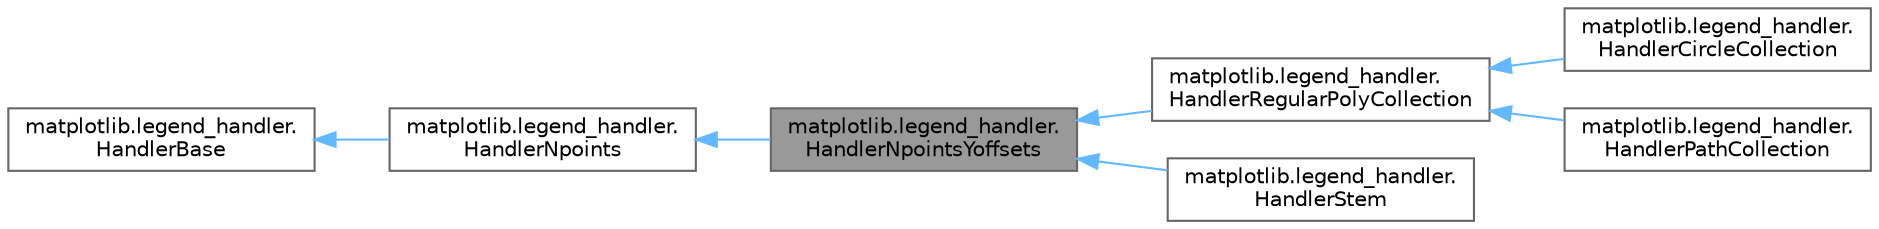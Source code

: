 digraph "matplotlib.legend_handler.HandlerNpointsYoffsets"
{
 // LATEX_PDF_SIZE
  bgcolor="transparent";
  edge [fontname=Helvetica,fontsize=10,labelfontname=Helvetica,labelfontsize=10];
  node [fontname=Helvetica,fontsize=10,shape=box,height=0.2,width=0.4];
  rankdir="LR";
  Node1 [id="Node000001",label="matplotlib.legend_handler.\lHandlerNpointsYoffsets",height=0.2,width=0.4,color="gray40", fillcolor="grey60", style="filled", fontcolor="black",tooltip=" "];
  Node2 -> Node1 [id="edge7_Node000001_Node000002",dir="back",color="steelblue1",style="solid",tooltip=" "];
  Node2 [id="Node000002",label="matplotlib.legend_handler.\lHandlerNpoints",height=0.2,width=0.4,color="gray40", fillcolor="white", style="filled",URL="$d1/d1a/classmatplotlib_1_1legend__handler_1_1HandlerNpoints.html",tooltip=" "];
  Node3 -> Node2 [id="edge8_Node000002_Node000003",dir="back",color="steelblue1",style="solid",tooltip=" "];
  Node3 [id="Node000003",label="matplotlib.legend_handler.\lHandlerBase",height=0.2,width=0.4,color="gray40", fillcolor="white", style="filled",URL="$d2/d56/classmatplotlib_1_1legend__handler_1_1HandlerBase.html",tooltip=" "];
  Node1 -> Node4 [id="edge9_Node000001_Node000004",dir="back",color="steelblue1",style="solid",tooltip=" "];
  Node4 [id="Node000004",label="matplotlib.legend_handler.\lHandlerRegularPolyCollection",height=0.2,width=0.4,color="gray40", fillcolor="white", style="filled",URL="$df/d9e/classmatplotlib_1_1legend__handler_1_1HandlerRegularPolyCollection.html",tooltip=" "];
  Node4 -> Node5 [id="edge10_Node000004_Node000005",dir="back",color="steelblue1",style="solid",tooltip=" "];
  Node5 [id="Node000005",label="matplotlib.legend_handler.\lHandlerCircleCollection",height=0.2,width=0.4,color="gray40", fillcolor="white", style="filled",URL="$d0/d69/classmatplotlib_1_1legend__handler_1_1HandlerCircleCollection.html",tooltip=" "];
  Node4 -> Node6 [id="edge11_Node000004_Node000006",dir="back",color="steelblue1",style="solid",tooltip=" "];
  Node6 [id="Node000006",label="matplotlib.legend_handler.\lHandlerPathCollection",height=0.2,width=0.4,color="gray40", fillcolor="white", style="filled",URL="$d5/d7f/classmatplotlib_1_1legend__handler_1_1HandlerPathCollection.html",tooltip=" "];
  Node1 -> Node7 [id="edge12_Node000001_Node000007",dir="back",color="steelblue1",style="solid",tooltip=" "];
  Node7 [id="Node000007",label="matplotlib.legend_handler.\lHandlerStem",height=0.2,width=0.4,color="gray40", fillcolor="white", style="filled",URL="$da/d8a/classmatplotlib_1_1legend__handler_1_1HandlerStem.html",tooltip=" "];
}

